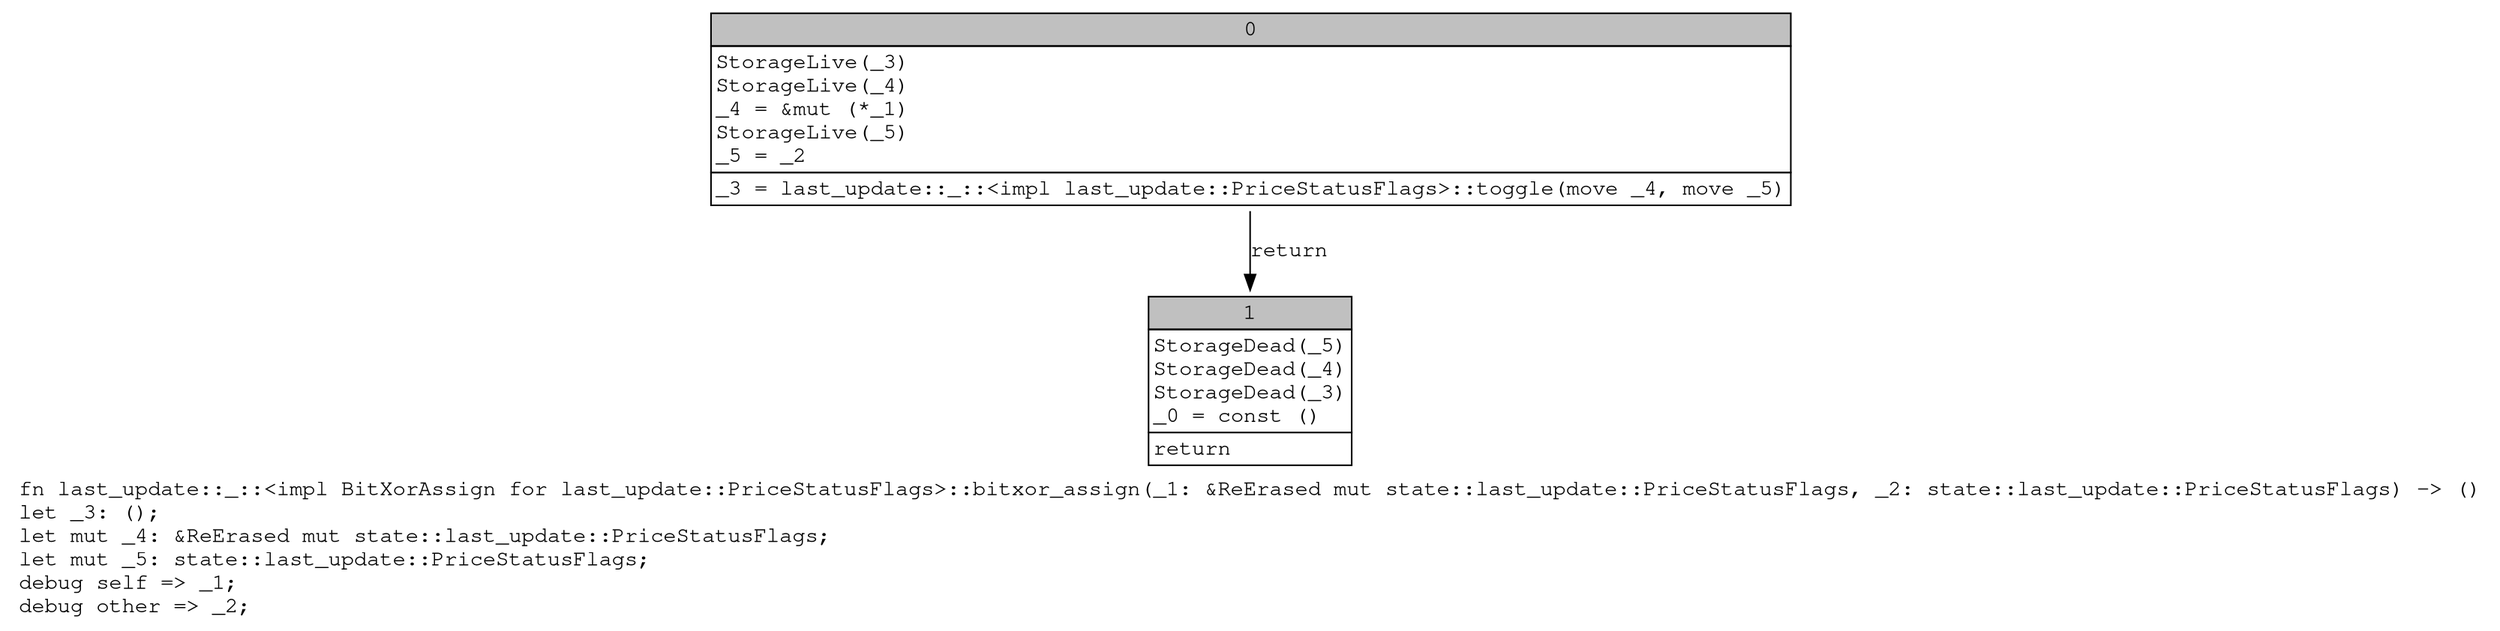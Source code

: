 digraph Mir_0_6707 {
    graph [fontname="Courier, monospace"];
    node [fontname="Courier, monospace"];
    edge [fontname="Courier, monospace"];
    label=<fn last_update::_::&lt;impl BitXorAssign for last_update::PriceStatusFlags&gt;::bitxor_assign(_1: &amp;ReErased mut state::last_update::PriceStatusFlags, _2: state::last_update::PriceStatusFlags) -&gt; ()<br align="left"/>let _3: ();<br align="left"/>let mut _4: &amp;ReErased mut state::last_update::PriceStatusFlags;<br align="left"/>let mut _5: state::last_update::PriceStatusFlags;<br align="left"/>debug self =&gt; _1;<br align="left"/>debug other =&gt; _2;<br align="left"/>>;
    bb0__0_6707 [shape="none", label=<<table border="0" cellborder="1" cellspacing="0"><tr><td bgcolor="gray" align="center" colspan="1">0</td></tr><tr><td align="left" balign="left">StorageLive(_3)<br/>StorageLive(_4)<br/>_4 = &amp;mut (*_1)<br/>StorageLive(_5)<br/>_5 = _2<br/></td></tr><tr><td align="left">_3 = last_update::_::&lt;impl last_update::PriceStatusFlags&gt;::toggle(move _4, move _5)</td></tr></table>>];
    bb1__0_6707 [shape="none", label=<<table border="0" cellborder="1" cellspacing="0"><tr><td bgcolor="gray" align="center" colspan="1">1</td></tr><tr><td align="left" balign="left">StorageDead(_5)<br/>StorageDead(_4)<br/>StorageDead(_3)<br/>_0 = const ()<br/></td></tr><tr><td align="left">return</td></tr></table>>];
    bb0__0_6707 -> bb1__0_6707 [label="return"];
}
